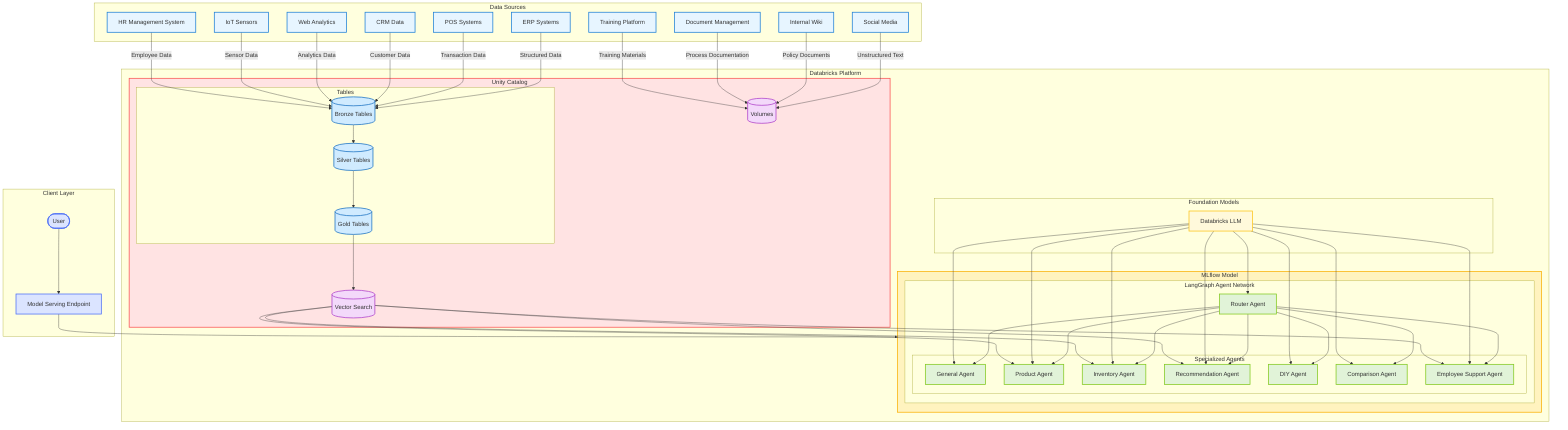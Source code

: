 %% Retail AI Agent - Databricks Integration Architecture
graph TD
    %% User Entry Point
    subgraph Client[Client Layer]
        User([User]) --> Endpoint[Model Serving Endpoint]
    end

    %% Data Sources
    subgraph Sources[Data Sources]
        ERP[ERP Systems]
        POS[POS Systems]
        CRM[CRM Data]
        Web[Web Analytics]
        Social[Social Media]
        IoT[IoT Sensors]
        HRMS[HR Management System]
        Wiki[Internal Wiki]
        Docs[Document Management]
        Train[Training Platform]
    end

    %% Databricks Platform Integration
    subgraph DatabricksStack[Databricks Platform]
        %% MLflow Model
        subgraph MLflow[MLflow Model]
            %% Agent Network
            subgraph AgentNet[LangGraph Agent Network]
                Router[Router Agent]
                %% Specialized Agents
                subgraph Agents[Specialized Agents]
                    GeneralA[General Agent]
                    ProductA[Product Agent]
                    InventoryA[Inventory Agent]
                    RecommendA[Recommendation Agent]
                    DIYA[DIY Agent]
                    CompareA[Comparison Agent]
                    EmployeeA[Employee Support Agent]
                end
                
                Router --> GeneralA
                Router --> ProductA
                Router --> InventoryA
                Router --> RecommendA
                Router --> DIYA
                Router --> CompareA
                Router --> EmployeeA
            end
        end

        %% Model Serving Connection
        Endpoint --> MLflow

        %% Foundation Models
        subgraph Models[Foundation Models]
            LLM[Databricks LLM] --> Router
            LLM --> GeneralA
            LLM --> ProductA
            LLM --> InventoryA
            LLM --> RecommendA
            LLM --> DIYA
            LLM --> CompareA
            LLM --> EmployeeA
        end

        %% Unity Catalog and Data Services
        subgraph UnityContainer[Unity Catalog]
            %% Vector Search
            VSearch[(Vector Search)]
            
            %% Lakehouse Data
            subgraph Tables[Tables]
                Bronze[(Bronze Tables)]
                Silver[(Silver Tables)]
                Gold[(Gold Tables)]
                Bronze --> Silver
                Silver --> Gold
            end
            
            %% Volumes
            Volumes[(Volumes)]
            
            %% Data Flow
            Gold --> VSearch
            VSearch --> ProductA
            VSearch --> RecommendA
            VSearch --> InventoryA
            VSearch --> EmployeeA
        end

        %% Data Ingestion Flow
        ERP --> |Structured Data| Bronze
        POS --> |Transaction Data| Bronze
        CRM --> |Customer Data| Bronze
        Web --> |Analytics Data| Bronze
        Social --> |Unstructured Text| Volumes
        IoT --> |Sensor Data| Bronze
        HRMS --> |Employee Data| Bronze
        Wiki --> |Policy Documents| Volumes
        Docs --> |Process Documentation| Volumes
        Train --> |Training Materials| Volumes
    end

    %% Styling
    classDef default fill:#f9f9f9,stroke:#333,stroke-width:2px
    classDef client fill:#dbe4ff,stroke:#4c6ef5,stroke-width:2px
    classDef agent fill:#e1f3d8,stroke:#82c91e,stroke-width:2px
    classDef model fill:#fff9db,stroke:#fcc419,stroke-width:2px
    classDef mlflow fill:#fff3bf,stroke:#fab005,stroke-width:2px
    classDef data fill:#f3d9fa,stroke:#ae3ec9,stroke-width:2px
    classDef lake fill:#d0ebff,stroke:#1971c2,stroke-width:2px
    classDef unity fill:#ffe3e3,stroke:#fa5252,stroke-width:2px
    classDef source fill:#e7f5ff,stroke:#1c7ed6,stroke-width:2px
    
    %% Apply Styles
    class User,Endpoint client
    class GeneralA,ProductA,InventoryA,RecommendA,DIYA,CompareA,EmployeeA,Router agent
    class LLM model
    class MLflow mlflow
    class VSearch,Volumes data
    class Bronze,Silver,Gold lake
    class UnityContainer unity
    class ERP,POS,CRM,Web,Social,IoT,HRMS,Wiki,Docs,Train source
